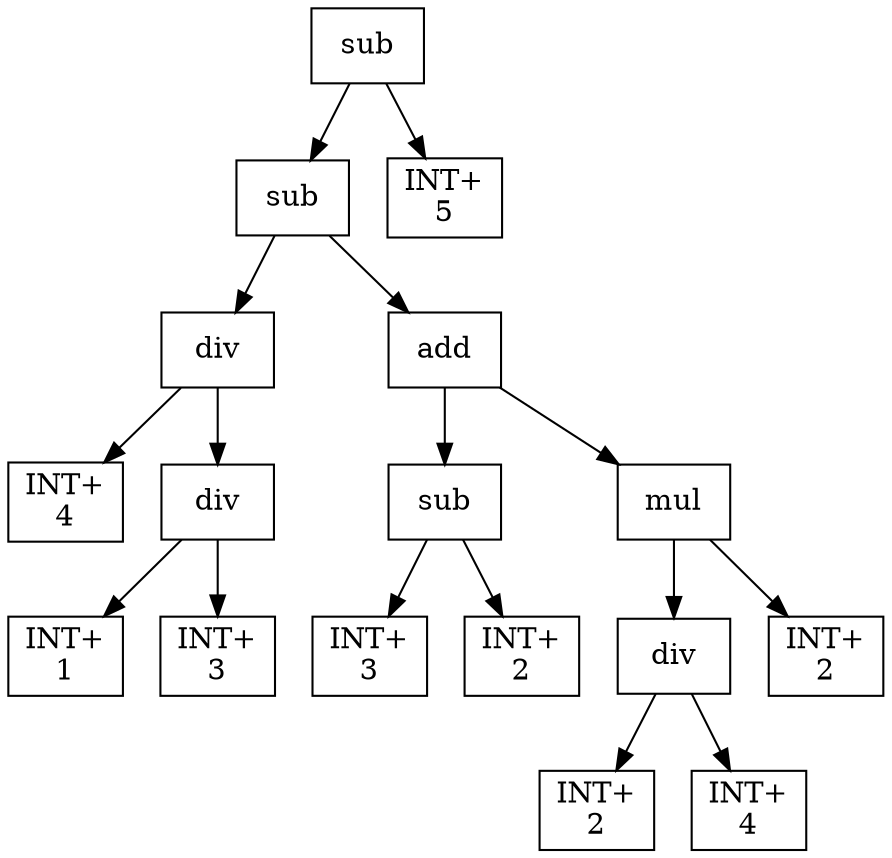 digraph expr {
  node [shape=box];
  n1 [label="sub"];
  n2 [label="sub"];
  n3 [label="div"];
  n4 [label="INT+\n4"];
  n5 [label="div"];
  n6 [label="INT+\n1"];
  n7 [label="INT+\n3"];
  n5 -> n6;
  n5 -> n7;
  n3 -> n4;
  n3 -> n5;
  n8 [label="add"];
  n9 [label="sub"];
  n10 [label="INT+\n3"];
  n11 [label="INT+\n2"];
  n9 -> n10;
  n9 -> n11;
  n12 [label="mul"];
  n13 [label="div"];
  n14 [label="INT+\n2"];
  n15 [label="INT+\n4"];
  n13 -> n14;
  n13 -> n15;
  n16 [label="INT+\n2"];
  n12 -> n13;
  n12 -> n16;
  n8 -> n9;
  n8 -> n12;
  n2 -> n3;
  n2 -> n8;
  n17 [label="INT+\n5"];
  n1 -> n2;
  n1 -> n17;
}